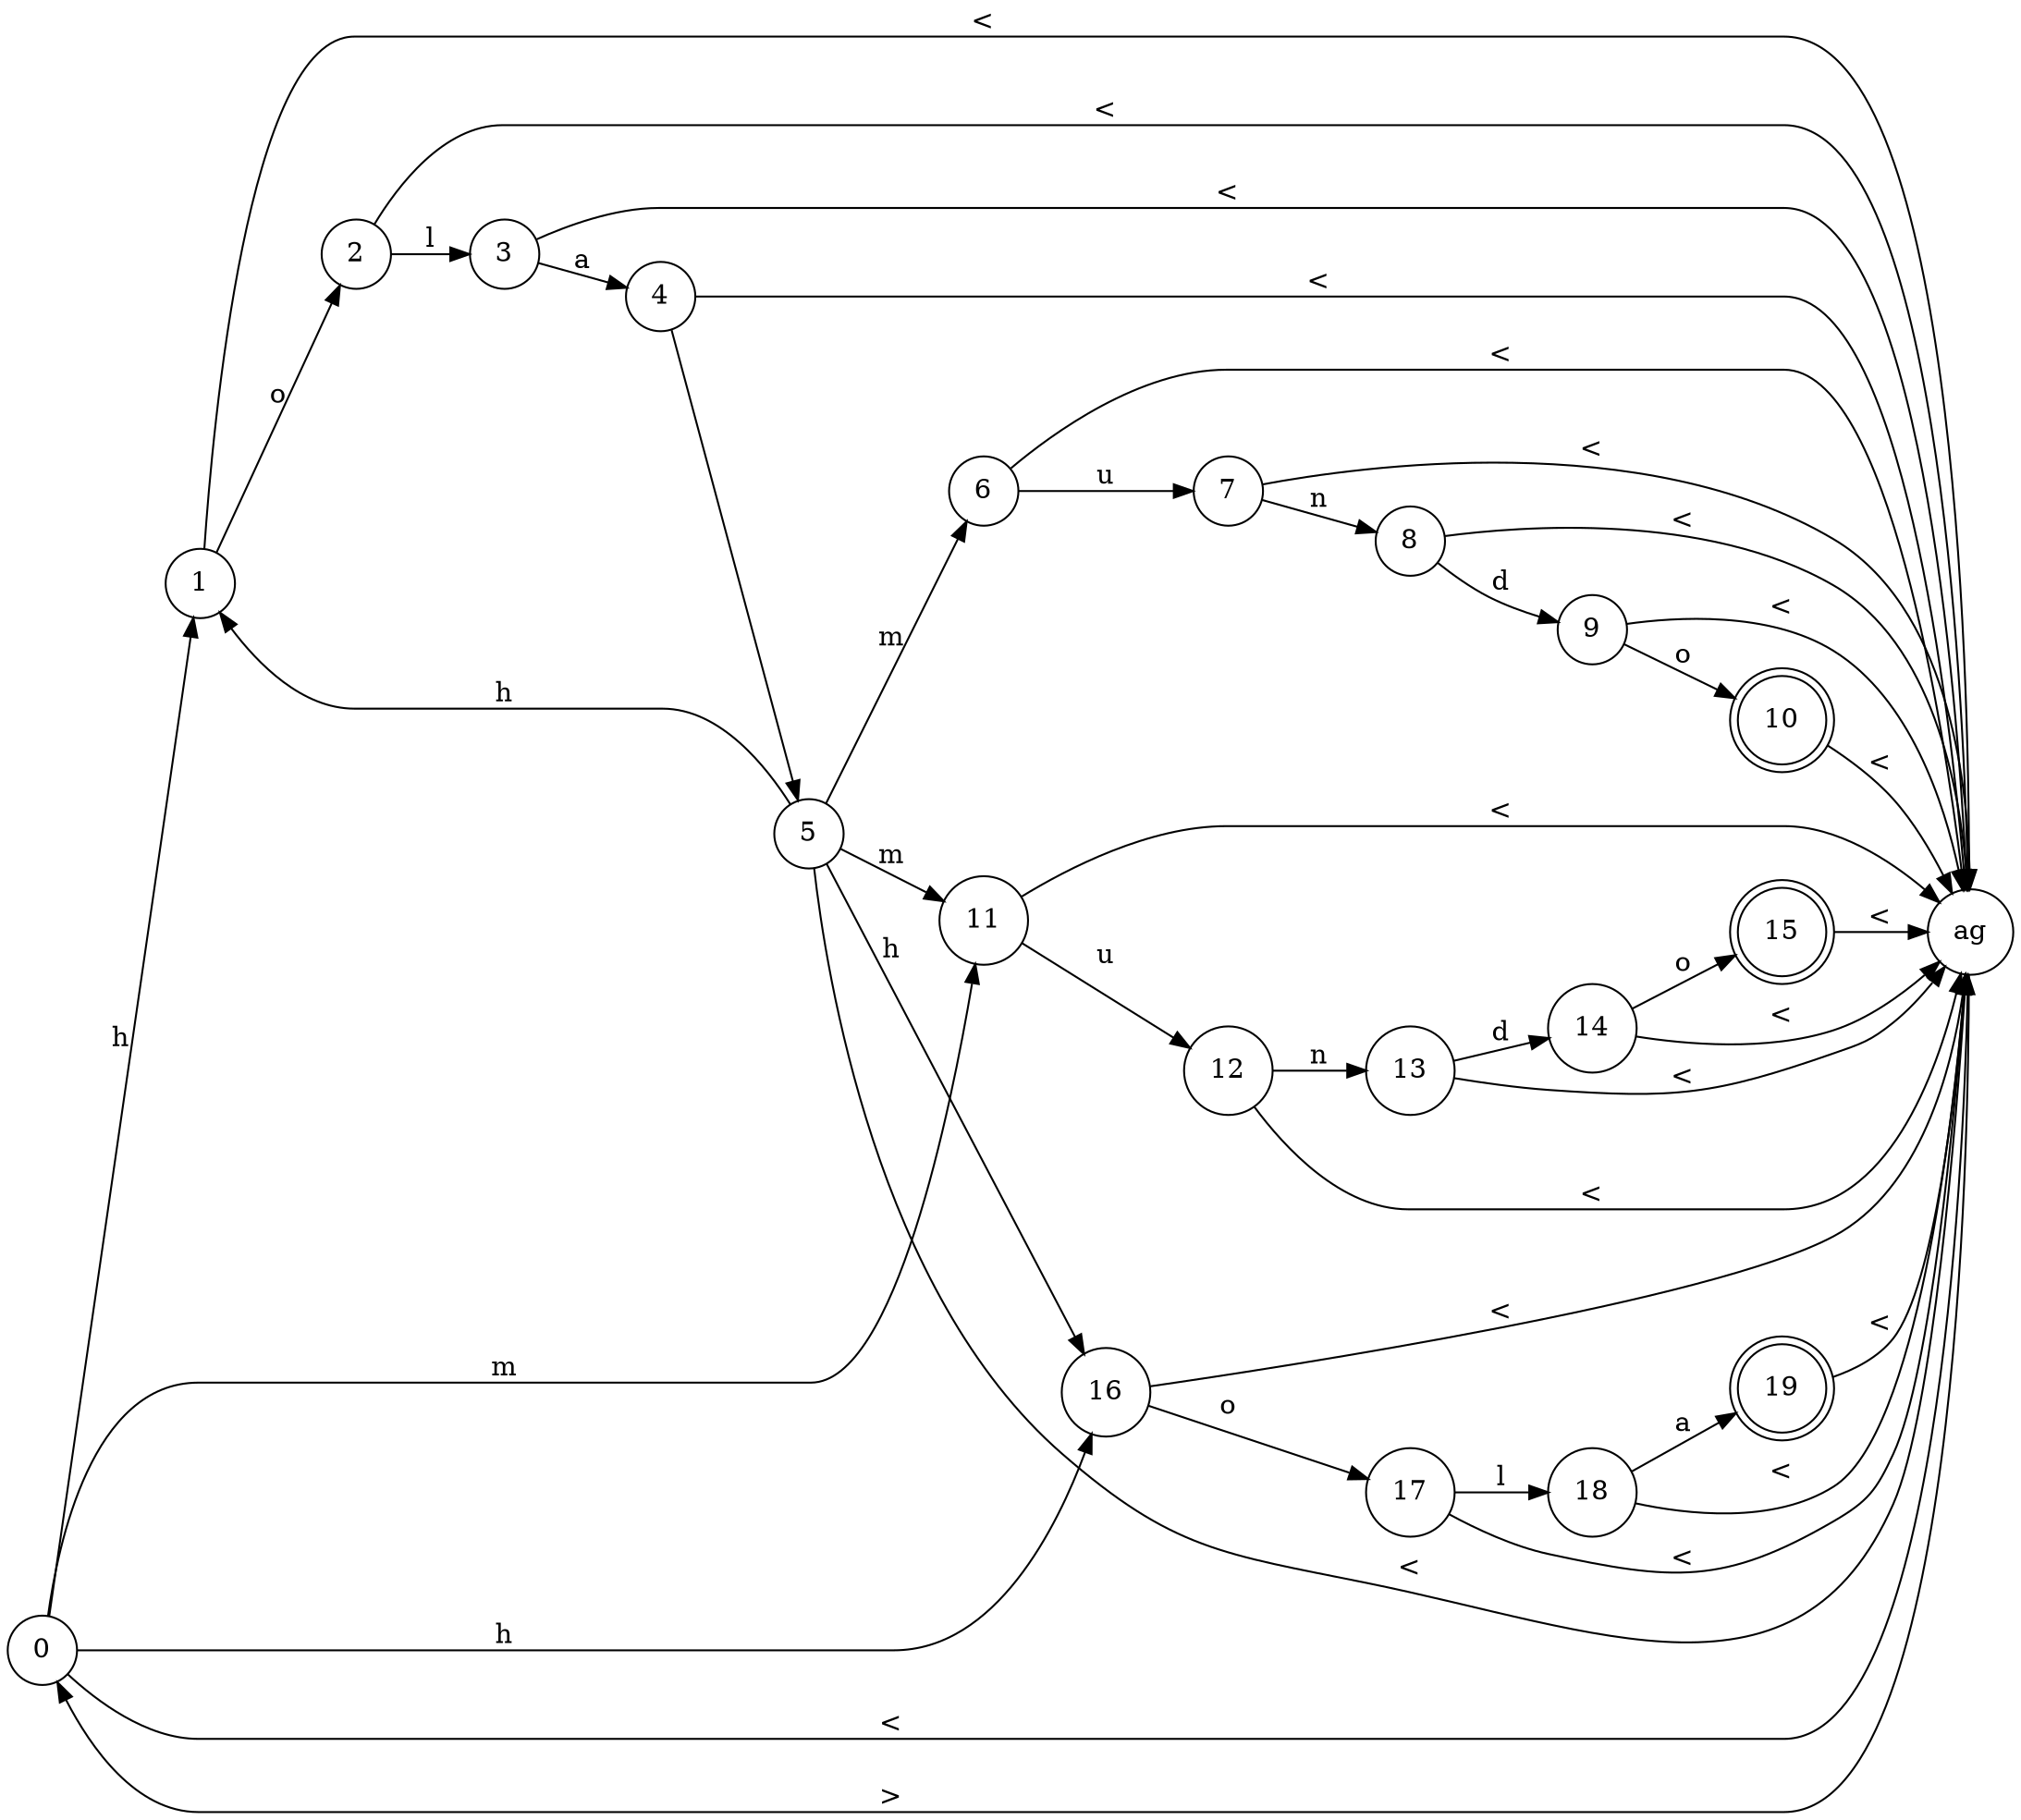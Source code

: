 digraph {
rankdir = "LR";
// NODES
node [shape=circle] Node_0[label="0"];
node [shape=circle] Node_1[label="1"];
node [shape=circle] Node_16[label="16"];
node [shape=circle] Nodetag[label="ag"];
node [shape=circle] Node_11[label="11"];
node [shape=circle] Node_2[label="2"];
node [shape=circle] Node_17[label="17"];
node [shape=circle] Node_12[label="12"];
node [shape=circle] Node_3[label="3"];
node [shape=circle] Node_18[label="18"];
node [shape=circle] Node_13[label="13"];
node [shape=circle] Node_4[label="4"];
node [shape=doublecircle] Node_19[label="19"];
node [shape=circle] Node_14[label="14"];
node [shape=circle] Node_5[label="5"];
node [shape=doublecircle] Node_15[label="15"];
node [shape=circle] Node_6[label="6"];
node [shape=circle] Node_7[label="7"];
node [shape=circle] Node_8[label="8"];
node [shape=circle] Node_9[label="9"];
node [shape=doublecircle] Node_10[label="10"];

// TRANSITIONS
Node_0 -> Node_1 [label="h"];
Node_0 -> Node_16 [label="h"];
Node_0 -> Nodetag [label="<"];
Node_0 -> Node_11 [label="m"];
Node_1 -> Nodetag [label="<"];
Node_1 -> Node_2 [label="o"];
Node_16 -> Nodetag [label="<"];
Node_16 -> Node_17 [label="o"];
Nodetag -> Node_0 [label=">"];
Node_11 -> Node_12 [label="u"];
Node_11 -> Nodetag [label="<"];
Node_2 -> Nodetag [label="<"];
Node_2 -> Node_3 [label="l"];
Node_17 -> Nodetag [label="<"];
Node_17 -> Node_18 [label="l"];
Node_12 -> Nodetag [label="<"];
Node_12 -> Node_13 [label="n"];
Node_3 -> Node_4 [label="a"];
Node_3 -> Nodetag [label="<"];
Node_18 -> Node_19 [label="a"];
Node_18 -> Nodetag [label="<"];
Node_13 -> Node_14 [label="d"];
Node_13 -> Nodetag [label="<"];
Node_4 -> Node_5 [label=" "];
Node_4 -> Nodetag [label="<"];
Node_19 -> Nodetag [label="<"];
Node_14 -> Nodetag [label="<"];
Node_14 -> Node_15 [label="o"];
Node_5 -> Node_1 [label="h"];
Node_5 -> Node_16 [label="h"];
Node_5 -> Nodetag [label="<"];
Node_5 -> Node_6 [label="m"];
Node_5 -> Node_11 [label="m"];
Node_15 -> Nodetag [label="<"];
Node_6 -> Node_7 [label="u"];
Node_6 -> Nodetag [label="<"];
Node_7 -> Nodetag [label="<"];
Node_7 -> Node_8 [label="n"];
Node_8 -> Node_9 [label="d"];
Node_8 -> Nodetag [label="<"];
Node_9 -> Nodetag [label="<"];
Node_9 -> Node_10 [label="o"];
Node_10 -> Nodetag [label="<"];
}